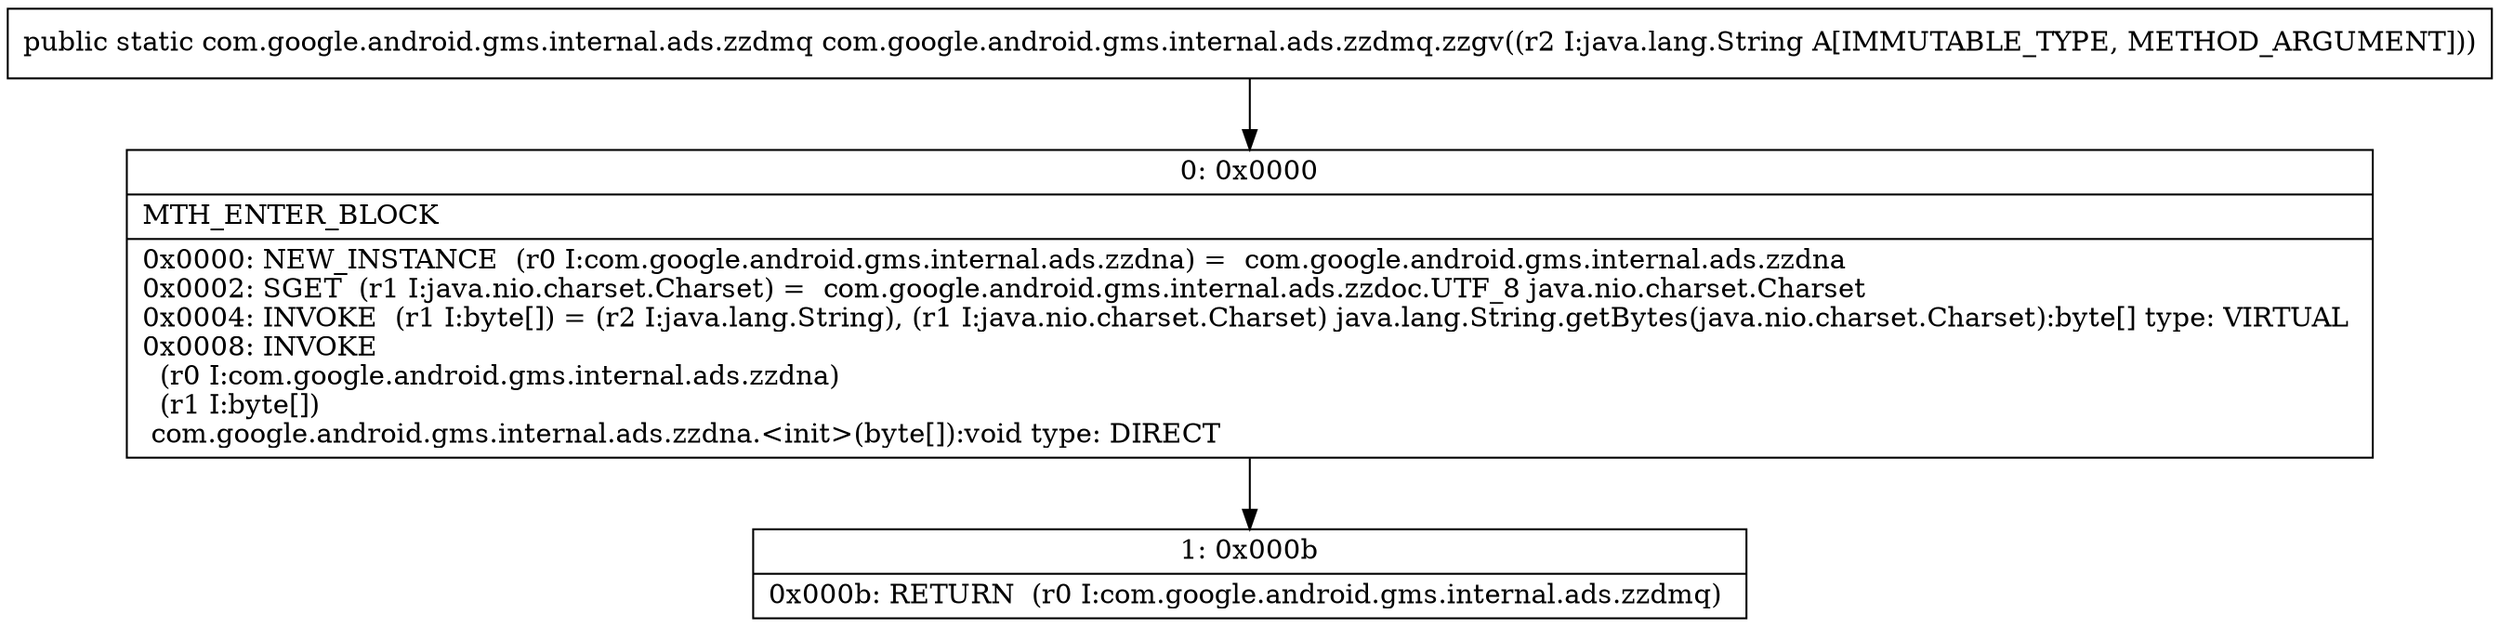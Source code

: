 digraph "CFG forcom.google.android.gms.internal.ads.zzdmq.zzgv(Ljava\/lang\/String;)Lcom\/google\/android\/gms\/internal\/ads\/zzdmq;" {
Node_0 [shape=record,label="{0\:\ 0x0000|MTH_ENTER_BLOCK\l|0x0000: NEW_INSTANCE  (r0 I:com.google.android.gms.internal.ads.zzdna) =  com.google.android.gms.internal.ads.zzdna \l0x0002: SGET  (r1 I:java.nio.charset.Charset) =  com.google.android.gms.internal.ads.zzdoc.UTF_8 java.nio.charset.Charset \l0x0004: INVOKE  (r1 I:byte[]) = (r2 I:java.lang.String), (r1 I:java.nio.charset.Charset) java.lang.String.getBytes(java.nio.charset.Charset):byte[] type: VIRTUAL \l0x0008: INVOKE  \l  (r0 I:com.google.android.gms.internal.ads.zzdna)\l  (r1 I:byte[])\l com.google.android.gms.internal.ads.zzdna.\<init\>(byte[]):void type: DIRECT \l}"];
Node_1 [shape=record,label="{1\:\ 0x000b|0x000b: RETURN  (r0 I:com.google.android.gms.internal.ads.zzdmq) \l}"];
MethodNode[shape=record,label="{public static com.google.android.gms.internal.ads.zzdmq com.google.android.gms.internal.ads.zzdmq.zzgv((r2 I:java.lang.String A[IMMUTABLE_TYPE, METHOD_ARGUMENT])) }"];
MethodNode -> Node_0;
Node_0 -> Node_1;
}

